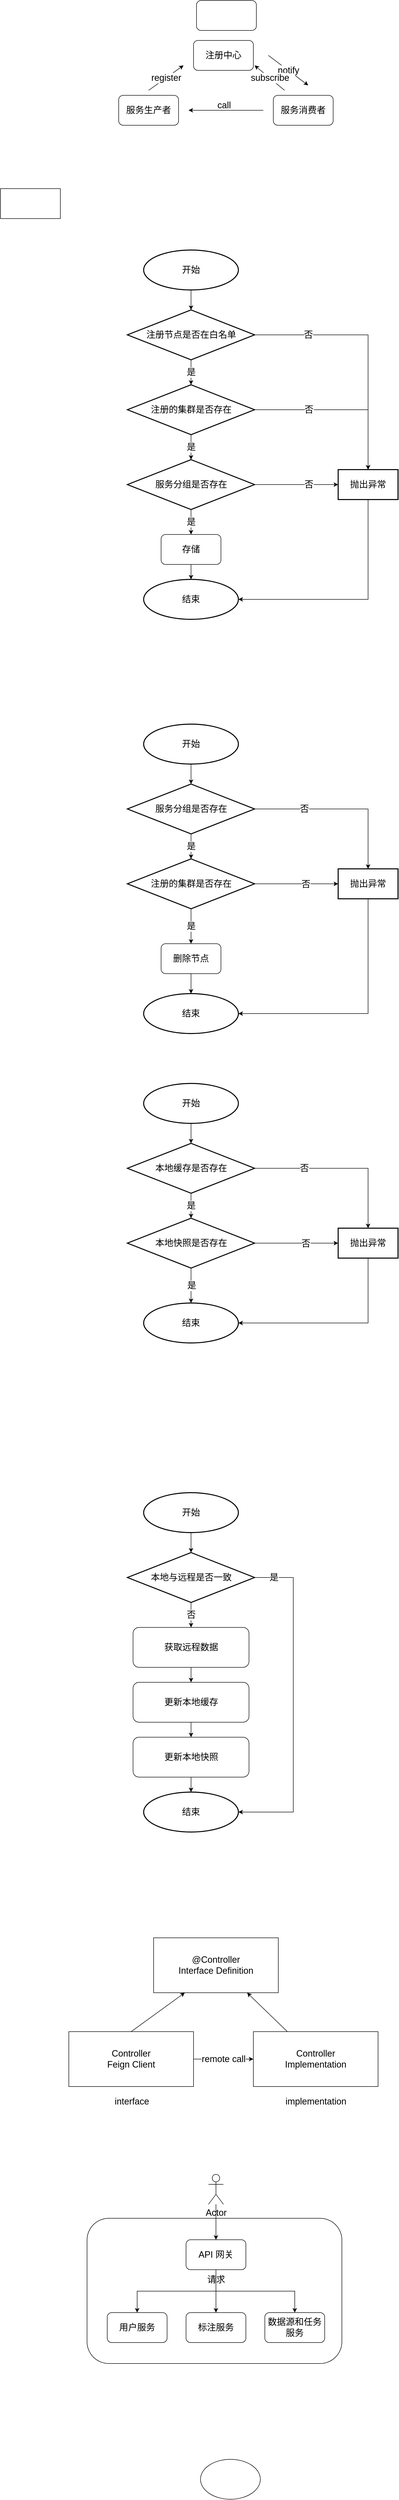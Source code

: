 <mxfile version="15.0.4" type="github">
  <diagram id="2iD1uwLVrEYLkPj4rfC0" name="第 1 页">
    <mxGraphModel dx="2858" dy="1021" grid="0" gridSize="10" guides="1" tooltips="1" connect="1" arrows="1" fold="1" page="1" pageScale="1" pageWidth="827" pageHeight="1169" math="0" shadow="0">
      <root>
        <mxCell id="0" />
        <mxCell id="1" parent="0" />
        <mxCell id="UD3vO19upJAUyQ9-qUjb-2" value="" style="rounded=1;whiteSpace=wrap;html=1;fontSize=18;" parent="1" vertex="1">
          <mxGeometry x="136.5" y="4444" width="511" height="291" as="geometry" />
        </mxCell>
        <mxCell id="YrsrtHYI-QYg7MPrzIgh-7" value="" style="edgeStyle=orthogonalEdgeStyle;rounded=0;orthogonalLoop=1;jettySize=auto;html=1;fontSize=18;" parent="1" source="YrsrtHYI-QYg7MPrzIgh-1" target="YrsrtHYI-QYg7MPrzIgh-2" edge="1">
          <mxGeometry relative="1" as="geometry" />
        </mxCell>
        <mxCell id="YrsrtHYI-QYg7MPrzIgh-1" value="开始" style="strokeWidth=2;html=1;shape=mxgraph.flowchart.start_1;whiteSpace=wrap;fontSize=18;" parent="1" vertex="1">
          <mxGeometry x="250" y="500" width="190" height="80" as="geometry" />
        </mxCell>
        <mxCell id="YrsrtHYI-QYg7MPrzIgh-8" value="是" style="edgeStyle=orthogonalEdgeStyle;rounded=0;orthogonalLoop=1;jettySize=auto;html=1;fontSize=18;" parent="1" source="YrsrtHYI-QYg7MPrzIgh-2" target="YrsrtHYI-QYg7MPrzIgh-3" edge="1">
          <mxGeometry relative="1" as="geometry" />
        </mxCell>
        <mxCell id="YrsrtHYI-QYg7MPrzIgh-13" value="" style="edgeStyle=orthogonalEdgeStyle;rounded=0;orthogonalLoop=1;jettySize=auto;html=1;fontSize=18;" parent="1" source="YrsrtHYI-QYg7MPrzIgh-2" target="YrsrtHYI-QYg7MPrzIgh-12" edge="1">
          <mxGeometry relative="1" as="geometry" />
        </mxCell>
        <mxCell id="YrsrtHYI-QYg7MPrzIgh-35" value="否" style="edgeLabel;html=1;align=center;verticalAlign=middle;resizable=0;points=[];fontSize=18;" parent="YrsrtHYI-QYg7MPrzIgh-13" vertex="1" connectable="0">
          <mxGeometry x="-0.628" y="2" relative="1" as="geometry">
            <mxPoint x="15" y="2" as="offset" />
          </mxGeometry>
        </mxCell>
        <mxCell id="YrsrtHYI-QYg7MPrzIgh-2" value="注册节点是否在白名单" style="strokeWidth=2;html=1;shape=mxgraph.flowchart.decision;whiteSpace=wrap;fontSize=18;" parent="1" vertex="1">
          <mxGeometry x="217.5" y="620" width="255" height="100" as="geometry" />
        </mxCell>
        <mxCell id="YrsrtHYI-QYg7MPrzIgh-9" value="是" style="edgeStyle=orthogonalEdgeStyle;rounded=0;orthogonalLoop=1;jettySize=auto;html=1;fontSize=18;" parent="1" source="YrsrtHYI-QYg7MPrzIgh-3" target="YrsrtHYI-QYg7MPrzIgh-4" edge="1">
          <mxGeometry relative="1" as="geometry" />
        </mxCell>
        <mxCell id="YrsrtHYI-QYg7MPrzIgh-14" style="edgeStyle=orthogonalEdgeStyle;rounded=0;orthogonalLoop=1;jettySize=auto;html=1;fontSize=18;" parent="1" source="YrsrtHYI-QYg7MPrzIgh-3" target="YrsrtHYI-QYg7MPrzIgh-12" edge="1">
          <mxGeometry relative="1" as="geometry" />
        </mxCell>
        <mxCell id="YrsrtHYI-QYg7MPrzIgh-37" value="否" style="edgeLabel;html=1;align=center;verticalAlign=middle;resizable=0;points=[];fontSize=18;" parent="YrsrtHYI-QYg7MPrzIgh-14" vertex="1" connectable="0">
          <mxGeometry x="-0.45" y="2" relative="1" as="geometry">
            <mxPoint x="13" y="2" as="offset" />
          </mxGeometry>
        </mxCell>
        <mxCell id="YrsrtHYI-QYg7MPrzIgh-3" value="注册的集群是否存在" style="strokeWidth=2;html=1;shape=mxgraph.flowchart.decision;whiteSpace=wrap;fontSize=18;" parent="1" vertex="1">
          <mxGeometry x="217.5" y="770" width="255" height="100" as="geometry" />
        </mxCell>
        <mxCell id="YrsrtHYI-QYg7MPrzIgh-10" value="是" style="edgeStyle=orthogonalEdgeStyle;rounded=0;orthogonalLoop=1;jettySize=auto;html=1;fontSize=18;" parent="1" source="YrsrtHYI-QYg7MPrzIgh-4" target="YrsrtHYI-QYg7MPrzIgh-5" edge="1">
          <mxGeometry relative="1" as="geometry" />
        </mxCell>
        <mxCell id="YrsrtHYI-QYg7MPrzIgh-15" style="edgeStyle=orthogonalEdgeStyle;rounded=0;orthogonalLoop=1;jettySize=auto;html=1;entryX=0;entryY=0.5;entryDx=0;entryDy=0;fontSize=18;" parent="1" source="YrsrtHYI-QYg7MPrzIgh-4" target="YrsrtHYI-QYg7MPrzIgh-12" edge="1">
          <mxGeometry relative="1" as="geometry" />
        </mxCell>
        <mxCell id="YrsrtHYI-QYg7MPrzIgh-38" value="否" style="edgeLabel;html=1;align=center;verticalAlign=middle;resizable=0;points=[];fontSize=18;" parent="YrsrtHYI-QYg7MPrzIgh-15" vertex="1" connectable="0">
          <mxGeometry x="0.152" relative="1" as="geometry">
            <mxPoint x="12" as="offset" />
          </mxGeometry>
        </mxCell>
        <mxCell id="YrsrtHYI-QYg7MPrzIgh-4" value="服务分组是否存在" style="strokeWidth=2;html=1;shape=mxgraph.flowchart.decision;whiteSpace=wrap;fontSize=18;" parent="1" vertex="1">
          <mxGeometry x="217.5" y="920" width="255" height="100" as="geometry" />
        </mxCell>
        <mxCell id="YrsrtHYI-QYg7MPrzIgh-11" value="" style="edgeStyle=orthogonalEdgeStyle;rounded=0;orthogonalLoop=1;jettySize=auto;html=1;fontSize=18;" parent="1" source="YrsrtHYI-QYg7MPrzIgh-5" target="YrsrtHYI-QYg7MPrzIgh-6" edge="1">
          <mxGeometry relative="1" as="geometry" />
        </mxCell>
        <mxCell id="YrsrtHYI-QYg7MPrzIgh-5" value="存储" style="rounded=1;whiteSpace=wrap;html=1;fontSize=18;" parent="1" vertex="1">
          <mxGeometry x="285" y="1070" width="120" height="60" as="geometry" />
        </mxCell>
        <mxCell id="YrsrtHYI-QYg7MPrzIgh-6" value="结束" style="strokeWidth=2;html=1;shape=mxgraph.flowchart.start_1;whiteSpace=wrap;fontSize=18;" parent="1" vertex="1">
          <mxGeometry x="250" y="1160" width="190" height="80" as="geometry" />
        </mxCell>
        <mxCell id="YrsrtHYI-QYg7MPrzIgh-16" style="edgeStyle=orthogonalEdgeStyle;rounded=0;orthogonalLoop=1;jettySize=auto;html=1;entryX=1;entryY=0.5;entryDx=0;entryDy=0;entryPerimeter=0;fontSize=18;" parent="1" source="YrsrtHYI-QYg7MPrzIgh-12" target="YrsrtHYI-QYg7MPrzIgh-6" edge="1">
          <mxGeometry relative="1" as="geometry">
            <Array as="points">
              <mxPoint x="700" y="1200" />
            </Array>
          </mxGeometry>
        </mxCell>
        <mxCell id="YrsrtHYI-QYg7MPrzIgh-12" value="抛出异常" style="whiteSpace=wrap;html=1;strokeWidth=2;fontSize=18;" parent="1" vertex="1">
          <mxGeometry x="640" y="940" width="120" height="60" as="geometry" />
        </mxCell>
        <mxCell id="YrsrtHYI-QYg7MPrzIgh-17" value="" style="edgeStyle=orthogonalEdgeStyle;rounded=0;orthogonalLoop=1;jettySize=auto;html=1;fontSize=18;" parent="1" source="YrsrtHYI-QYg7MPrzIgh-18" target="YrsrtHYI-QYg7MPrzIgh-21" edge="1">
          <mxGeometry relative="1" as="geometry" />
        </mxCell>
        <mxCell id="YrsrtHYI-QYg7MPrzIgh-18" value="开始" style="strokeWidth=2;html=1;shape=mxgraph.flowchart.start_1;whiteSpace=wrap;fontSize=18;" parent="1" vertex="1">
          <mxGeometry x="250" y="1450" width="190" height="80" as="geometry" />
        </mxCell>
        <mxCell id="YrsrtHYI-QYg7MPrzIgh-19" value="是" style="edgeStyle=orthogonalEdgeStyle;rounded=0;orthogonalLoop=1;jettySize=auto;html=1;fontSize=18;" parent="1" source="YrsrtHYI-QYg7MPrzIgh-21" target="YrsrtHYI-QYg7MPrzIgh-24" edge="1">
          <mxGeometry relative="1" as="geometry" />
        </mxCell>
        <mxCell id="YrsrtHYI-QYg7MPrzIgh-20" value="" style="edgeStyle=orthogonalEdgeStyle;rounded=0;orthogonalLoop=1;jettySize=auto;html=1;fontSize=18;" parent="1" source="YrsrtHYI-QYg7MPrzIgh-21" target="YrsrtHYI-QYg7MPrzIgh-32" edge="1">
          <mxGeometry relative="1" as="geometry" />
        </mxCell>
        <mxCell id="YrsrtHYI-QYg7MPrzIgh-39" value="否" style="edgeLabel;html=1;align=center;verticalAlign=middle;resizable=0;points=[];fontSize=18;" parent="YrsrtHYI-QYg7MPrzIgh-20" vertex="1" connectable="0">
          <mxGeometry x="-0.427" y="-5" relative="1" as="geometry">
            <mxPoint y="-5" as="offset" />
          </mxGeometry>
        </mxCell>
        <mxCell id="YrsrtHYI-QYg7MPrzIgh-21" value="服务分组是否存在" style="strokeWidth=2;html=1;shape=mxgraph.flowchart.decision;whiteSpace=wrap;fontSize=18;" parent="1" vertex="1">
          <mxGeometry x="217.5" y="1570" width="255" height="100" as="geometry" />
        </mxCell>
        <mxCell id="YrsrtHYI-QYg7MPrzIgh-22" value="是" style="edgeStyle=orthogonalEdgeStyle;rounded=0;orthogonalLoop=1;jettySize=auto;html=1;entryX=0.5;entryY=0;entryDx=0;entryDy=0;fontSize=18;" parent="1" source="YrsrtHYI-QYg7MPrzIgh-24" target="YrsrtHYI-QYg7MPrzIgh-33" edge="1">
          <mxGeometry relative="1" as="geometry">
            <mxPoint x="345" y="1870" as="targetPoint" />
          </mxGeometry>
        </mxCell>
        <mxCell id="YrsrtHYI-QYg7MPrzIgh-23" style="edgeStyle=orthogonalEdgeStyle;rounded=0;orthogonalLoop=1;jettySize=auto;html=1;fontSize=18;" parent="1" source="YrsrtHYI-QYg7MPrzIgh-24" target="YrsrtHYI-QYg7MPrzIgh-32" edge="1">
          <mxGeometry relative="1" as="geometry" />
        </mxCell>
        <mxCell id="YrsrtHYI-QYg7MPrzIgh-40" value="否" style="edgeLabel;html=1;align=center;verticalAlign=middle;resizable=0;points=[];fontSize=18;" parent="YrsrtHYI-QYg7MPrzIgh-23" vertex="1" connectable="0">
          <mxGeometry x="0.224" y="-1" relative="1" as="geometry">
            <mxPoint as="offset" />
          </mxGeometry>
        </mxCell>
        <mxCell id="YrsrtHYI-QYg7MPrzIgh-24" value="注册的集群是否存在" style="strokeWidth=2;html=1;shape=mxgraph.flowchart.decision;whiteSpace=wrap;fontSize=18;" parent="1" vertex="1">
          <mxGeometry x="217.5" y="1720" width="255" height="100" as="geometry" />
        </mxCell>
        <mxCell id="YrsrtHYI-QYg7MPrzIgh-30" value="结束" style="strokeWidth=2;html=1;shape=mxgraph.flowchart.start_1;whiteSpace=wrap;fontSize=18;" parent="1" vertex="1">
          <mxGeometry x="250" y="1990" width="190" height="80" as="geometry" />
        </mxCell>
        <mxCell id="YrsrtHYI-QYg7MPrzIgh-31" style="edgeStyle=orthogonalEdgeStyle;rounded=0;orthogonalLoop=1;jettySize=auto;html=1;entryX=1;entryY=0.5;entryDx=0;entryDy=0;entryPerimeter=0;fontSize=18;" parent="1" source="YrsrtHYI-QYg7MPrzIgh-32" target="YrsrtHYI-QYg7MPrzIgh-30" edge="1">
          <mxGeometry relative="1" as="geometry">
            <Array as="points">
              <mxPoint x="700" y="2030" />
            </Array>
          </mxGeometry>
        </mxCell>
        <mxCell id="YrsrtHYI-QYg7MPrzIgh-32" value="抛出异常" style="whiteSpace=wrap;html=1;strokeWidth=2;fontSize=18;" parent="1" vertex="1">
          <mxGeometry x="640" y="1740" width="120" height="60" as="geometry" />
        </mxCell>
        <mxCell id="YrsrtHYI-QYg7MPrzIgh-34" value="" style="edgeStyle=orthogonalEdgeStyle;rounded=0;orthogonalLoop=1;jettySize=auto;html=1;fontSize=18;" parent="1" source="YrsrtHYI-QYg7MPrzIgh-33" target="YrsrtHYI-QYg7MPrzIgh-30" edge="1">
          <mxGeometry relative="1" as="geometry" />
        </mxCell>
        <mxCell id="YrsrtHYI-QYg7MPrzIgh-33" value="删除节点" style="rounded=1;whiteSpace=wrap;html=1;fontSize=18;" parent="1" vertex="1">
          <mxGeometry x="285" y="1890" width="120" height="60" as="geometry" />
        </mxCell>
        <mxCell id="YrsrtHYI-QYg7MPrzIgh-41" value="" style="edgeStyle=orthogonalEdgeStyle;rounded=0;orthogonalLoop=1;jettySize=auto;html=1;fontSize=18;" parent="1" source="YrsrtHYI-QYg7MPrzIgh-42" target="YrsrtHYI-QYg7MPrzIgh-46" edge="1">
          <mxGeometry relative="1" as="geometry" />
        </mxCell>
        <mxCell id="YrsrtHYI-QYg7MPrzIgh-42" value="开始" style="strokeWidth=2;html=1;shape=mxgraph.flowchart.start_1;whiteSpace=wrap;fontSize=18;" parent="1" vertex="1">
          <mxGeometry x="250" y="2170" width="190" height="80" as="geometry" />
        </mxCell>
        <mxCell id="YrsrtHYI-QYg7MPrzIgh-43" value="是" style="edgeStyle=orthogonalEdgeStyle;rounded=0;orthogonalLoop=1;jettySize=auto;html=1;fontSize=18;" parent="1" source="YrsrtHYI-QYg7MPrzIgh-46" target="YrsrtHYI-QYg7MPrzIgh-50" edge="1">
          <mxGeometry relative="1" as="geometry" />
        </mxCell>
        <mxCell id="YrsrtHYI-QYg7MPrzIgh-44" value="" style="edgeStyle=orthogonalEdgeStyle;rounded=0;orthogonalLoop=1;jettySize=auto;html=1;fontSize=18;" parent="1" source="YrsrtHYI-QYg7MPrzIgh-46" target="YrsrtHYI-QYg7MPrzIgh-53" edge="1">
          <mxGeometry relative="1" as="geometry" />
        </mxCell>
        <mxCell id="YrsrtHYI-QYg7MPrzIgh-45" value="否" style="edgeLabel;html=1;align=center;verticalAlign=middle;resizable=0;points=[];fontSize=18;" parent="YrsrtHYI-QYg7MPrzIgh-44" vertex="1" connectable="0">
          <mxGeometry x="-0.427" y="-5" relative="1" as="geometry">
            <mxPoint y="-5" as="offset" />
          </mxGeometry>
        </mxCell>
        <mxCell id="YrsrtHYI-QYg7MPrzIgh-46" value="本地缓存是否存在" style="strokeWidth=2;html=1;shape=mxgraph.flowchart.decision;whiteSpace=wrap;fontSize=18;" parent="1" vertex="1">
          <mxGeometry x="217.5" y="2290" width="255" height="100" as="geometry" />
        </mxCell>
        <mxCell id="YrsrtHYI-QYg7MPrzIgh-47" value="是" style="edgeStyle=orthogonalEdgeStyle;rounded=0;orthogonalLoop=1;jettySize=auto;html=1;entryX=0.5;entryY=0;entryDx=0;entryDy=0;fontSize=18;" parent="1" source="YrsrtHYI-QYg7MPrzIgh-50" edge="1">
          <mxGeometry relative="1" as="geometry">
            <mxPoint x="345" y="2610" as="targetPoint" />
          </mxGeometry>
        </mxCell>
        <mxCell id="YrsrtHYI-QYg7MPrzIgh-48" style="edgeStyle=orthogonalEdgeStyle;rounded=0;orthogonalLoop=1;jettySize=auto;html=1;fontSize=18;" parent="1" source="YrsrtHYI-QYg7MPrzIgh-50" target="YrsrtHYI-QYg7MPrzIgh-53" edge="1">
          <mxGeometry relative="1" as="geometry" />
        </mxCell>
        <mxCell id="YrsrtHYI-QYg7MPrzIgh-49" value="否" style="edgeLabel;html=1;align=center;verticalAlign=middle;resizable=0;points=[];fontSize=18;" parent="YrsrtHYI-QYg7MPrzIgh-48" vertex="1" connectable="0">
          <mxGeometry x="0.224" y="-1" relative="1" as="geometry">
            <mxPoint as="offset" />
          </mxGeometry>
        </mxCell>
        <mxCell id="YrsrtHYI-QYg7MPrzIgh-50" value="本地快照是否存在" style="strokeWidth=2;html=1;shape=mxgraph.flowchart.decision;whiteSpace=wrap;fontSize=18;" parent="1" vertex="1">
          <mxGeometry x="217.5" y="2440" width="255" height="100" as="geometry" />
        </mxCell>
        <mxCell id="YrsrtHYI-QYg7MPrzIgh-51" value="结束" style="strokeWidth=2;html=1;shape=mxgraph.flowchart.start_1;whiteSpace=wrap;fontSize=18;" parent="1" vertex="1">
          <mxGeometry x="250" y="2610" width="190" height="80" as="geometry" />
        </mxCell>
        <mxCell id="YrsrtHYI-QYg7MPrzIgh-52" style="edgeStyle=orthogonalEdgeStyle;rounded=0;orthogonalLoop=1;jettySize=auto;html=1;entryX=1;entryY=0.5;entryDx=0;entryDy=0;entryPerimeter=0;fontSize=18;" parent="1" source="YrsrtHYI-QYg7MPrzIgh-53" target="YrsrtHYI-QYg7MPrzIgh-51" edge="1">
          <mxGeometry relative="1" as="geometry">
            <Array as="points">
              <mxPoint x="700" y="2650" />
            </Array>
          </mxGeometry>
        </mxCell>
        <mxCell id="YrsrtHYI-QYg7MPrzIgh-53" value="抛出异常" style="whiteSpace=wrap;html=1;strokeWidth=2;fontSize=18;" parent="1" vertex="1">
          <mxGeometry x="640" y="2460" width="120" height="60" as="geometry" />
        </mxCell>
        <mxCell id="YrsrtHYI-QYg7MPrzIgh-56" value="" style="edgeStyle=orthogonalEdgeStyle;rounded=0;orthogonalLoop=1;jettySize=auto;html=1;fontSize=18;" parent="1" source="YrsrtHYI-QYg7MPrzIgh-57" target="YrsrtHYI-QYg7MPrzIgh-61" edge="1">
          <mxGeometry relative="1" as="geometry" />
        </mxCell>
        <mxCell id="YrsrtHYI-QYg7MPrzIgh-57" value="开始" style="strokeWidth=2;html=1;shape=mxgraph.flowchart.start_1;whiteSpace=wrap;fontSize=18;" parent="1" vertex="1">
          <mxGeometry x="250" y="2990" width="190" height="80" as="geometry" />
        </mxCell>
        <mxCell id="YrsrtHYI-QYg7MPrzIgh-72" value="否" style="edgeStyle=orthogonalEdgeStyle;rounded=0;orthogonalLoop=1;jettySize=auto;html=1;fontSize=18;" parent="1" source="YrsrtHYI-QYg7MPrzIgh-61" target="YrsrtHYI-QYg7MPrzIgh-69" edge="1">
          <mxGeometry relative="1" as="geometry" />
        </mxCell>
        <mxCell id="YrsrtHYI-QYg7MPrzIgh-74" style="edgeStyle=orthogonalEdgeStyle;rounded=0;orthogonalLoop=1;jettySize=auto;html=1;exitX=1;exitY=0.5;exitDx=0;exitDy=0;exitPerimeter=0;entryX=1;entryY=0.5;entryDx=0;entryDy=0;entryPerimeter=0;fontSize=18;" parent="1" source="YrsrtHYI-QYg7MPrzIgh-61" target="YrsrtHYI-QYg7MPrzIgh-66" edge="1">
          <mxGeometry relative="1" as="geometry">
            <Array as="points">
              <mxPoint x="550" y="3160" />
              <mxPoint x="550" y="3630" />
            </Array>
          </mxGeometry>
        </mxCell>
        <mxCell id="YrsrtHYI-QYg7MPrzIgh-76" value="是" style="edgeLabel;html=1;align=center;verticalAlign=middle;resizable=0;points=[];fontSize=18;" parent="YrsrtHYI-QYg7MPrzIgh-74" vertex="1" connectable="0">
          <mxGeometry x="-0.853" y="2" relative="1" as="geometry">
            <mxPoint x="-10" y="2" as="offset" />
          </mxGeometry>
        </mxCell>
        <mxCell id="YrsrtHYI-QYg7MPrzIgh-61" value="本地与远程是否一致" style="strokeWidth=2;html=1;shape=mxgraph.flowchart.decision;whiteSpace=wrap;fontSize=18;" parent="1" vertex="1">
          <mxGeometry x="217.5" y="3110" width="255" height="100" as="geometry" />
        </mxCell>
        <mxCell id="YrsrtHYI-QYg7MPrzIgh-66" value="结束" style="strokeWidth=2;html=1;shape=mxgraph.flowchart.start_1;whiteSpace=wrap;fontSize=18;" parent="1" vertex="1">
          <mxGeometry x="250" y="3590" width="190" height="80" as="geometry" />
        </mxCell>
        <mxCell id="YrsrtHYI-QYg7MPrzIgh-77" value="" style="edgeStyle=orthogonalEdgeStyle;rounded=0;orthogonalLoop=1;jettySize=auto;html=1;fontSize=18;" parent="1" source="YrsrtHYI-QYg7MPrzIgh-69" target="YrsrtHYI-QYg7MPrzIgh-70" edge="1">
          <mxGeometry relative="1" as="geometry" />
        </mxCell>
        <mxCell id="YrsrtHYI-QYg7MPrzIgh-69" value="获取远程数据" style="rounded=1;whiteSpace=wrap;html=1;fontSize=18;" parent="1" vertex="1">
          <mxGeometry x="228.75" y="3260" width="232.5" height="80" as="geometry" />
        </mxCell>
        <mxCell id="YrsrtHYI-QYg7MPrzIgh-78" value="" style="edgeStyle=orthogonalEdgeStyle;rounded=0;orthogonalLoop=1;jettySize=auto;html=1;fontSize=18;" parent="1" source="YrsrtHYI-QYg7MPrzIgh-70" target="YrsrtHYI-QYg7MPrzIgh-71" edge="1">
          <mxGeometry relative="1" as="geometry" />
        </mxCell>
        <mxCell id="YrsrtHYI-QYg7MPrzIgh-70" value="更新本地缓存" style="rounded=1;whiteSpace=wrap;html=1;fontSize=18;" parent="1" vertex="1">
          <mxGeometry x="228.75" y="3370" width="232.5" height="80" as="geometry" />
        </mxCell>
        <mxCell id="YrsrtHYI-QYg7MPrzIgh-79" value="" style="edgeStyle=orthogonalEdgeStyle;rounded=0;orthogonalLoop=1;jettySize=auto;html=1;fontSize=18;" parent="1" source="YrsrtHYI-QYg7MPrzIgh-71" target="YrsrtHYI-QYg7MPrzIgh-66" edge="1">
          <mxGeometry relative="1" as="geometry" />
        </mxCell>
        <mxCell id="YrsrtHYI-QYg7MPrzIgh-71" value="更新本地快照" style="rounded=1;whiteSpace=wrap;html=1;fontSize=18;" parent="1" vertex="1">
          <mxGeometry x="228.75" y="3480" width="232.5" height="80" as="geometry" />
        </mxCell>
        <mxCell id="YrsrtHYI-QYg7MPrzIgh-80" value="注册中心" style="rounded=1;whiteSpace=wrap;html=1;fontSize=18;" parent="1" vertex="1">
          <mxGeometry x="350" y="80" width="120" height="60" as="geometry" />
        </mxCell>
        <mxCell id="YrsrtHYI-QYg7MPrzIgh-81" value="服务生产者" style="rounded=1;whiteSpace=wrap;html=1;fontSize=18;" parent="1" vertex="1">
          <mxGeometry x="200" y="190" width="120" height="60" as="geometry" />
        </mxCell>
        <mxCell id="YrsrtHYI-QYg7MPrzIgh-82" value="服务消费者" style="rounded=1;whiteSpace=wrap;html=1;fontSize=18;" parent="1" vertex="1">
          <mxGeometry x="510" y="190" width="120" height="60" as="geometry" />
        </mxCell>
        <mxCell id="YrsrtHYI-QYg7MPrzIgh-83" value="register" style="endArrow=classic;html=1;fontSize=18;" parent="1" edge="1">
          <mxGeometry width="50" height="50" relative="1" as="geometry">
            <mxPoint x="260" y="180" as="sourcePoint" />
            <mxPoint x="330" y="130" as="targetPoint" />
          </mxGeometry>
        </mxCell>
        <mxCell id="YrsrtHYI-QYg7MPrzIgh-85" value="" style="endArrow=classic;html=1;fontSize=18;" parent="1" edge="1">
          <mxGeometry width="50" height="50" relative="1" as="geometry">
            <mxPoint x="490" y="220" as="sourcePoint" />
            <mxPoint x="340" y="220" as="targetPoint" />
          </mxGeometry>
        </mxCell>
        <mxCell id="YrsrtHYI-QYg7MPrzIgh-86" value="call" style="text;html=1;align=center;verticalAlign=middle;resizable=0;points=[];autosize=1;strokeColor=none;fontSize=18;" parent="1" vertex="1">
          <mxGeometry x="392" y="197" width="37" height="26" as="geometry" />
        </mxCell>
        <mxCell id="YrsrtHYI-QYg7MPrzIgh-87" value="notify" style="endArrow=classic;html=1;fontSize=18;" parent="1" edge="1">
          <mxGeometry width="50" height="50" relative="1" as="geometry">
            <mxPoint x="500" y="110" as="sourcePoint" />
            <mxPoint x="580" y="170" as="targetPoint" />
          </mxGeometry>
        </mxCell>
        <mxCell id="YrsrtHYI-QYg7MPrzIgh-88" value="subscribe" style="endArrow=classic;html=1;fontSize=18;" parent="1" edge="1">
          <mxGeometry width="50" height="50" relative="1" as="geometry">
            <mxPoint x="532.5" y="180" as="sourcePoint" />
            <mxPoint x="472.5" y="130" as="targetPoint" />
          </mxGeometry>
        </mxCell>
        <mxCell id="SiMLb0D92PcRW1BsGm0O-1" value="@Controller&lt;br style=&quot;font-size: 18px;&quot;&gt;Interface Definition" style="rounded=0;whiteSpace=wrap;html=1;fontSize=18;" parent="1" vertex="1">
          <mxGeometry x="270" y="3882" width="250" height="110" as="geometry" />
        </mxCell>
        <mxCell id="SiMLb0D92PcRW1BsGm0O-4" style="rounded=0;orthogonalLoop=1;jettySize=auto;html=1;exitX=0.5;exitY=0;exitDx=0;exitDy=0;fontSize=18;entryX=0.25;entryY=1;entryDx=0;entryDy=0;" parent="1" source="SiMLb0D92PcRW1BsGm0O-2" target="SiMLb0D92PcRW1BsGm0O-1" edge="1">
          <mxGeometry relative="1" as="geometry">
            <mxPoint x="340" y="3960" as="targetPoint" />
          </mxGeometry>
        </mxCell>
        <mxCell id="SiMLb0D92PcRW1BsGm0O-6" value="remote call" style="edgeStyle=none;rounded=0;orthogonalLoop=1;jettySize=auto;html=1;exitX=1;exitY=0.5;exitDx=0;exitDy=0;entryX=0;entryY=0.5;entryDx=0;entryDy=0;fontSize=18;" parent="1" source="SiMLb0D92PcRW1BsGm0O-2" target="SiMLb0D92PcRW1BsGm0O-3" edge="1">
          <mxGeometry relative="1" as="geometry" />
        </mxCell>
        <mxCell id="SiMLb0D92PcRW1BsGm0O-7" style="edgeStyle=none;rounded=0;orthogonalLoop=1;jettySize=auto;html=1;entryX=0.75;entryY=1;entryDx=0;entryDy=0;fontSize=18;" parent="1" source="SiMLb0D92PcRW1BsGm0O-3" target="SiMLb0D92PcRW1BsGm0O-1" edge="1">
          <mxGeometry relative="1" as="geometry" />
        </mxCell>
        <mxCell id="SiMLb0D92PcRW1BsGm0O-9" value="" style="group;fontSize=18;" parent="1" vertex="1" connectable="0">
          <mxGeometry x="470" y="4070" width="250" height="155" as="geometry" />
        </mxCell>
        <mxCell id="SiMLb0D92PcRW1BsGm0O-3" value="Controller&lt;br style=&quot;font-size: 18px;&quot;&gt;Implementation" style="rounded=0;whiteSpace=wrap;html=1;fontSize=18;" parent="SiMLb0D92PcRW1BsGm0O-9" vertex="1">
          <mxGeometry width="250" height="110" as="geometry" />
        </mxCell>
        <mxCell id="SiMLb0D92PcRW1BsGm0O-8" value="implementation" style="text;html=1;align=center;verticalAlign=middle;resizable=0;points=[];autosize=1;strokeColor=none;fontSize=18;" parent="SiMLb0D92PcRW1BsGm0O-9" vertex="1">
          <mxGeometry x="59" y="127" width="132" height="26" as="geometry" />
        </mxCell>
        <mxCell id="SiMLb0D92PcRW1BsGm0O-10" value="" style="group;fontSize=18;" parent="1" vertex="1" connectable="0">
          <mxGeometry x="100" y="4070" width="250" height="155" as="geometry" />
        </mxCell>
        <mxCell id="SiMLb0D92PcRW1BsGm0O-2" value="Controller&lt;br style=&quot;font-size: 18px;&quot;&gt;Feign Client" style="rounded=0;whiteSpace=wrap;html=1;fontSize=18;" parent="SiMLb0D92PcRW1BsGm0O-10" vertex="1">
          <mxGeometry width="250" height="110" as="geometry" />
        </mxCell>
        <mxCell id="SiMLb0D92PcRW1BsGm0O-5" value="interface" style="text;html=1;align=center;verticalAlign=middle;resizable=0;points=[];autosize=1;strokeColor=none;fontSize=18;" parent="SiMLb0D92PcRW1BsGm0O-10" vertex="1">
          <mxGeometry x="86" y="127" width="79" height="26" as="geometry" />
        </mxCell>
        <mxCell id="UD3vO19upJAUyQ9-qUjb-12" style="edgeStyle=orthogonalEdgeStyle;rounded=0;orthogonalLoop=1;jettySize=auto;html=1;fontSize=18;" parent="1" source="UD3vO19upJAUyQ9-qUjb-1" target="UD3vO19upJAUyQ9-qUjb-3" edge="1">
          <mxGeometry relative="1" as="geometry" />
        </mxCell>
        <mxCell id="UD3vO19upJAUyQ9-qUjb-1" value="Actor" style="shape=umlActor;verticalLabelPosition=bottom;verticalAlign=top;html=1;outlineConnect=0;fontSize=18;" parent="1" vertex="1">
          <mxGeometry x="380" y="4356" width="30" height="60" as="geometry" />
        </mxCell>
        <mxCell id="UD3vO19upJAUyQ9-qUjb-13" value="请求" style="edgeStyle=orthogonalEdgeStyle;rounded=0;orthogonalLoop=1;jettySize=auto;html=1;exitX=0.5;exitY=1;exitDx=0;exitDy=0;entryX=0.5;entryY=0;entryDx=0;entryDy=0;fontSize=18;" parent="1" source="UD3vO19upJAUyQ9-qUjb-3" target="UD3vO19upJAUyQ9-qUjb-5" edge="1">
          <mxGeometry x="-0.535" relative="1" as="geometry">
            <mxPoint as="offset" />
          </mxGeometry>
        </mxCell>
        <mxCell id="UD3vO19upJAUyQ9-qUjb-14" style="edgeStyle=orthogonalEdgeStyle;rounded=0;orthogonalLoop=1;jettySize=auto;html=1;exitX=0.5;exitY=1;exitDx=0;exitDy=0;entryX=0.5;entryY=0;entryDx=0;entryDy=0;fontSize=18;" parent="1" source="UD3vO19upJAUyQ9-qUjb-3" target="UD3vO19upJAUyQ9-qUjb-6" edge="1">
          <mxGeometry relative="1" as="geometry" />
        </mxCell>
        <mxCell id="UD3vO19upJAUyQ9-qUjb-15" style="edgeStyle=orthogonalEdgeStyle;rounded=0;orthogonalLoop=1;jettySize=auto;html=1;exitX=0.5;exitY=1;exitDx=0;exitDy=0;fontSize=18;" parent="1" source="UD3vO19upJAUyQ9-qUjb-3" target="UD3vO19upJAUyQ9-qUjb-4" edge="1">
          <mxGeometry relative="1" as="geometry" />
        </mxCell>
        <mxCell id="UD3vO19upJAUyQ9-qUjb-3" value="API 网关" style="rounded=1;whiteSpace=wrap;html=1;fontSize=18;" parent="1" vertex="1">
          <mxGeometry x="335" y="4487" width="120" height="60" as="geometry" />
        </mxCell>
        <mxCell id="UD3vO19upJAUyQ9-qUjb-4" value="用户服务" style="rounded=1;whiteSpace=wrap;html=1;fontSize=18;" parent="1" vertex="1">
          <mxGeometry x="177" y="4633" width="120" height="60" as="geometry" />
        </mxCell>
        <mxCell id="UD3vO19upJAUyQ9-qUjb-5" value="标注服务" style="rounded=1;whiteSpace=wrap;html=1;fontSize=18;" parent="1" vertex="1">
          <mxGeometry x="335" y="4633" width="120" height="60" as="geometry" />
        </mxCell>
        <mxCell id="UD3vO19upJAUyQ9-qUjb-6" value="数据源和任务服务" style="rounded=1;whiteSpace=wrap;html=1;fontSize=18;" parent="1" vertex="1">
          <mxGeometry x="493" y="4633" width="120" height="60" as="geometry" />
        </mxCell>
        <mxCell id="pNN4n-swmhtI7coKqqLk-1" value="" style="rounded=1;whiteSpace=wrap;html=1;fontSize=18;" parent="1" vertex="1">
          <mxGeometry x="356" width="120" height="60" as="geometry" />
        </mxCell>
        <mxCell id="pNN4n-swmhtI7coKqqLk-2" value="" style="rounded=0;whiteSpace=wrap;html=1;fontSize=18;" parent="1" vertex="1">
          <mxGeometry x="-37" y="377" width="120" height="60" as="geometry" />
        </mxCell>
        <mxCell id="pNN4n-swmhtI7coKqqLk-3" value="" style="ellipse;whiteSpace=wrap;html=1;fontSize=18;" parent="1" vertex="1">
          <mxGeometry x="364" y="4927" width="120" height="80" as="geometry" />
        </mxCell>
      </root>
    </mxGraphModel>
  </diagram>
</mxfile>
